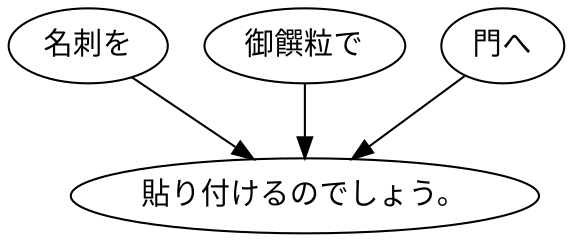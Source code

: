 digraph graph2185 {
	node0 [label="名刺を"];
	node1 [label="御饌粒で"];
	node2 [label="門へ"];
	node3 [label="貼り付けるのでしょう。"];
	node0 -> node3;
	node1 -> node3;
	node2 -> node3;
}
